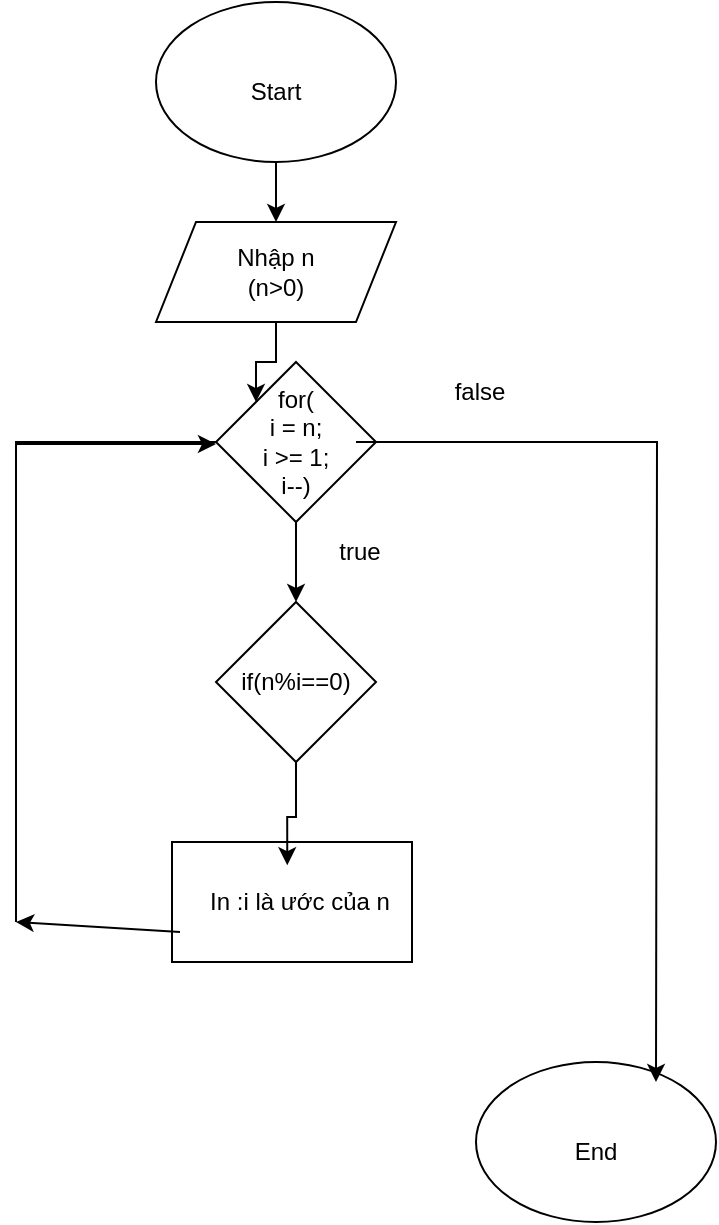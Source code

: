 <mxfile version="25.0.3">
  <diagram id="C5RBs43oDa-KdzZeNtuy" name="Page-1">
    <mxGraphModel dx="1042" dy="535" grid="1" gridSize="10" guides="1" tooltips="1" connect="1" arrows="1" fold="1" page="1" pageScale="1" pageWidth="827" pageHeight="1169" math="0" shadow="0">
      <root>
        <mxCell id="WIyWlLk6GJQsqaUBKTNV-0" />
        <mxCell id="WIyWlLk6GJQsqaUBKTNV-1" parent="WIyWlLk6GJQsqaUBKTNV-0" />
        <mxCell id="AgSJIW02mbxH9LtpoL01-0" style="edgeStyle=orthogonalEdgeStyle;rounded=0;orthogonalLoop=1;jettySize=auto;html=1;entryX=0.5;entryY=0;entryDx=0;entryDy=0;" edge="1" parent="WIyWlLk6GJQsqaUBKTNV-1" source="bkhnPEVlWW_FNbbbSNU9-11" target="bkhnPEVlWW_FNbbbSNU9-15">
          <mxGeometry relative="1" as="geometry" />
        </mxCell>
        <mxCell id="bkhnPEVlWW_FNbbbSNU9-11" value="" style="ellipse;whiteSpace=wrap;html=1;" parent="WIyWlLk6GJQsqaUBKTNV-1" vertex="1">
          <mxGeometry x="230" y="20" width="120" height="80" as="geometry" />
        </mxCell>
        <mxCell id="bkhnPEVlWW_FNbbbSNU9-12" value="Start" style="text;strokeColor=none;align=center;fillColor=none;html=1;verticalAlign=middle;whiteSpace=wrap;rounded=0;" parent="WIyWlLk6GJQsqaUBKTNV-1" vertex="1">
          <mxGeometry x="260" y="50" width="60" height="30" as="geometry" />
        </mxCell>
        <mxCell id="bkhnPEVlWW_FNbbbSNU9-13" value="" style="ellipse;whiteSpace=wrap;html=1;" parent="WIyWlLk6GJQsqaUBKTNV-1" vertex="1">
          <mxGeometry x="390" y="550" width="120" height="80" as="geometry" />
        </mxCell>
        <mxCell id="bkhnPEVlWW_FNbbbSNU9-14" value="End" style="text;strokeColor=none;align=center;fillColor=none;html=1;verticalAlign=middle;whiteSpace=wrap;rounded=0;" parent="WIyWlLk6GJQsqaUBKTNV-1" vertex="1">
          <mxGeometry x="420" y="580" width="60" height="30" as="geometry" />
        </mxCell>
        <mxCell id="bkhnPEVlWW_FNbbbSNU9-30" style="edgeStyle=orthogonalEdgeStyle;rounded=0;orthogonalLoop=1;jettySize=auto;html=1;entryX=0;entryY=0;entryDx=0;entryDy=0;" parent="WIyWlLk6GJQsqaUBKTNV-1" source="bkhnPEVlWW_FNbbbSNU9-15" target="bkhnPEVlWW_FNbbbSNU9-17" edge="1">
          <mxGeometry relative="1" as="geometry" />
        </mxCell>
        <mxCell id="bkhnPEVlWW_FNbbbSNU9-15" value="" style="shape=parallelogram;perimeter=parallelogramPerimeter;whiteSpace=wrap;html=1;fixedSize=1;" parent="WIyWlLk6GJQsqaUBKTNV-1" vertex="1">
          <mxGeometry x="230" y="130" width="120" height="50" as="geometry" />
        </mxCell>
        <mxCell id="bkhnPEVlWW_FNbbbSNU9-16" value="Nhập n (n&amp;gt;0)" style="text;strokeColor=none;align=center;fillColor=none;html=1;verticalAlign=middle;whiteSpace=wrap;rounded=0;" parent="WIyWlLk6GJQsqaUBKTNV-1" vertex="1">
          <mxGeometry x="260" y="140" width="60" height="30" as="geometry" />
        </mxCell>
        <mxCell id="bkhnPEVlWW_FNbbbSNU9-24" style="edgeStyle=orthogonalEdgeStyle;rounded=0;orthogonalLoop=1;jettySize=auto;html=1;entryX=0.5;entryY=0;entryDx=0;entryDy=0;" parent="WIyWlLk6GJQsqaUBKTNV-1" source="bkhnPEVlWW_FNbbbSNU9-17" target="bkhnPEVlWW_FNbbbSNU9-19" edge="1">
          <mxGeometry relative="1" as="geometry" />
        </mxCell>
        <mxCell id="bkhnPEVlWW_FNbbbSNU9-17" value="" style="rhombus;whiteSpace=wrap;html=1;" parent="WIyWlLk6GJQsqaUBKTNV-1" vertex="1">
          <mxGeometry x="260" y="200" width="80" height="80" as="geometry" />
        </mxCell>
        <mxCell id="bkhnPEVlWW_FNbbbSNU9-23" style="edgeStyle=orthogonalEdgeStyle;rounded=0;orthogonalLoop=1;jettySize=auto;html=1;" parent="WIyWlLk6GJQsqaUBKTNV-1" source="bkhnPEVlWW_FNbbbSNU9-18" edge="1">
          <mxGeometry relative="1" as="geometry">
            <mxPoint x="480" y="560" as="targetPoint" />
          </mxGeometry>
        </mxCell>
        <mxCell id="bkhnPEVlWW_FNbbbSNU9-18" value="for(&lt;br&gt;i = n;&lt;br&gt;i &amp;gt;= 1;&lt;br&gt;i--)" style="text;strokeColor=none;align=center;fillColor=none;html=1;verticalAlign=middle;whiteSpace=wrap;rounded=0;" parent="WIyWlLk6GJQsqaUBKTNV-1" vertex="1">
          <mxGeometry x="270" y="225" width="60" height="30" as="geometry" />
        </mxCell>
        <mxCell id="bkhnPEVlWW_FNbbbSNU9-19" value="" style="rhombus;whiteSpace=wrap;html=1;" parent="WIyWlLk6GJQsqaUBKTNV-1" vertex="1">
          <mxGeometry x="260" y="320" width="80" height="80" as="geometry" />
        </mxCell>
        <mxCell id="bkhnPEVlWW_FNbbbSNU9-20" value="if(n%i==0)" style="text;strokeColor=none;align=center;fillColor=none;html=1;verticalAlign=middle;whiteSpace=wrap;rounded=0;" parent="WIyWlLk6GJQsqaUBKTNV-1" vertex="1">
          <mxGeometry x="270" y="345" width="60" height="30" as="geometry" />
        </mxCell>
        <mxCell id="bkhnPEVlWW_FNbbbSNU9-21" value="" style="rounded=0;whiteSpace=wrap;html=1;" parent="WIyWlLk6GJQsqaUBKTNV-1" vertex="1">
          <mxGeometry x="238" y="440" width="120" height="60" as="geometry" />
        </mxCell>
        <mxCell id="bkhnPEVlWW_FNbbbSNU9-27" style="edgeStyle=orthogonalEdgeStyle;rounded=0;orthogonalLoop=1;jettySize=auto;html=1;exitX=0;exitY=0.5;exitDx=0;exitDy=0;" parent="WIyWlLk6GJQsqaUBKTNV-1" source="bkhnPEVlWW_FNbbbSNU9-17" edge="1">
          <mxGeometry relative="1" as="geometry">
            <mxPoint x="260" y="241" as="targetPoint" />
            <Array as="points">
              <mxPoint x="160" y="240" />
              <mxPoint x="160" y="241" />
              <mxPoint x="260" y="241" />
            </Array>
          </mxGeometry>
        </mxCell>
        <mxCell id="bkhnPEVlWW_FNbbbSNU9-22" value="In :i là ước của n" style="text;strokeColor=none;align=center;fillColor=none;html=1;verticalAlign=middle;whiteSpace=wrap;rounded=0;" parent="WIyWlLk6GJQsqaUBKTNV-1" vertex="1">
          <mxGeometry x="242" y="455" width="120" height="30" as="geometry" />
        </mxCell>
        <mxCell id="bkhnPEVlWW_FNbbbSNU9-25" style="edgeStyle=orthogonalEdgeStyle;rounded=0;orthogonalLoop=1;jettySize=auto;html=1;entryX=0.447;entryY=-0.113;entryDx=0;entryDy=0;entryPerimeter=0;" parent="WIyWlLk6GJQsqaUBKTNV-1" source="bkhnPEVlWW_FNbbbSNU9-19" target="bkhnPEVlWW_FNbbbSNU9-22" edge="1">
          <mxGeometry relative="1" as="geometry" />
        </mxCell>
        <mxCell id="bkhnPEVlWW_FNbbbSNU9-28" value="" style="endArrow=none;html=1;rounded=0;" parent="WIyWlLk6GJQsqaUBKTNV-1" edge="1">
          <mxGeometry width="50" height="50" relative="1" as="geometry">
            <mxPoint x="160" y="480" as="sourcePoint" />
            <mxPoint x="160" y="240" as="targetPoint" />
          </mxGeometry>
        </mxCell>
        <mxCell id="bkhnPEVlWW_FNbbbSNU9-29" value="" style="endArrow=classic;html=1;rounded=0;exitX=0;exitY=1;exitDx=0;exitDy=0;" parent="WIyWlLk6GJQsqaUBKTNV-1" source="bkhnPEVlWW_FNbbbSNU9-22" edge="1">
          <mxGeometry width="50" height="50" relative="1" as="geometry">
            <mxPoint x="70" y="202.5" as="sourcePoint" />
            <mxPoint x="160" y="480" as="targetPoint" />
          </mxGeometry>
        </mxCell>
        <mxCell id="bkhnPEVlWW_FNbbbSNU9-31" value="false" style="text;strokeColor=none;align=center;fillColor=none;html=1;verticalAlign=middle;whiteSpace=wrap;rounded=0;" parent="WIyWlLk6GJQsqaUBKTNV-1" vertex="1">
          <mxGeometry x="362" y="200" width="60" height="30" as="geometry" />
        </mxCell>
        <mxCell id="bkhnPEVlWW_FNbbbSNU9-33" value="true" style="text;strokeColor=none;align=center;fillColor=none;html=1;verticalAlign=middle;whiteSpace=wrap;rounded=0;" parent="WIyWlLk6GJQsqaUBKTNV-1" vertex="1">
          <mxGeometry x="302" y="280" width="60" height="30" as="geometry" />
        </mxCell>
      </root>
    </mxGraphModel>
  </diagram>
</mxfile>
